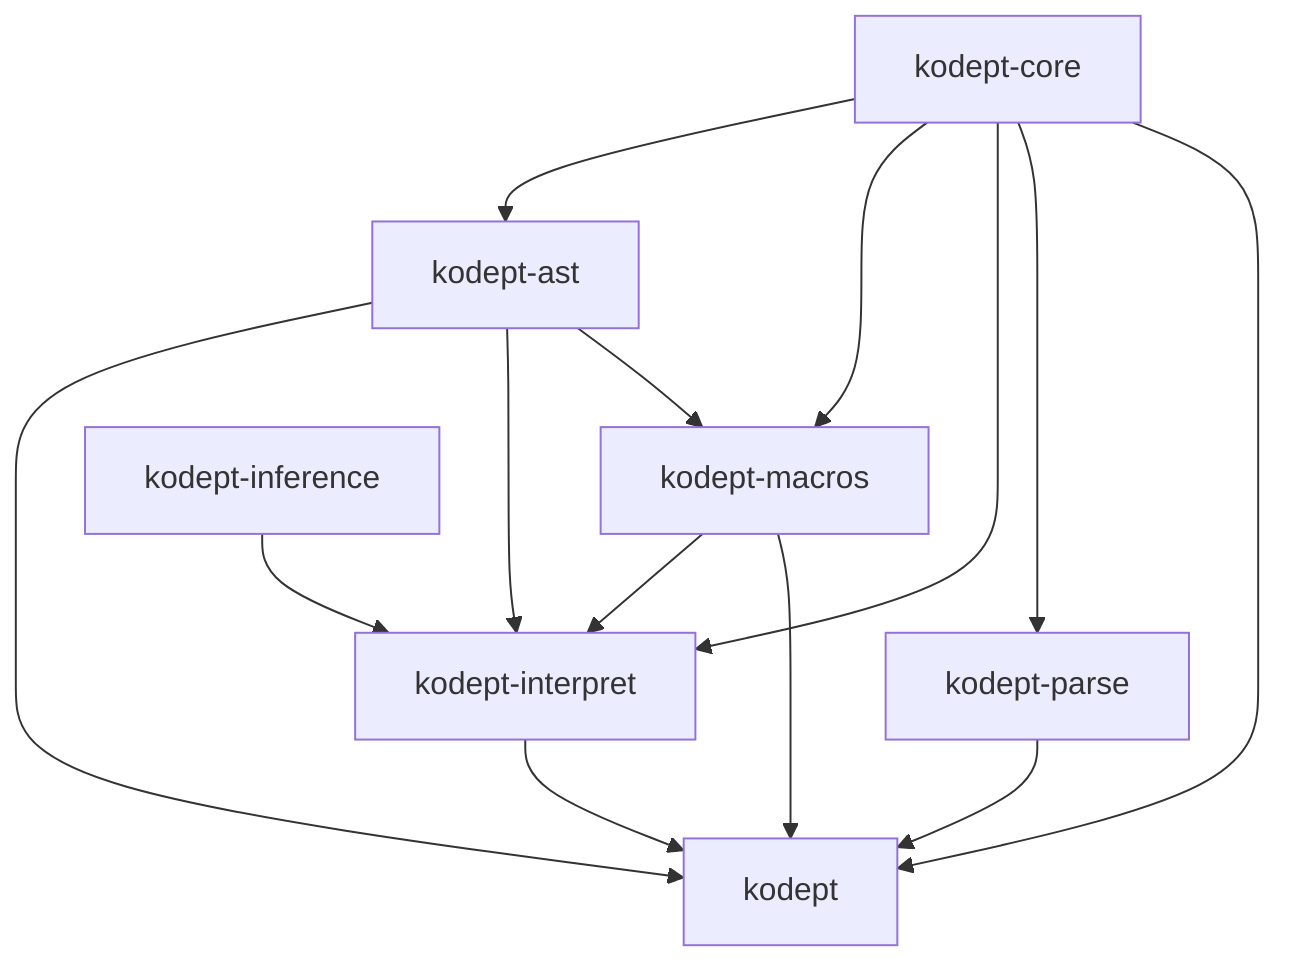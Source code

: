 flowchart TD
;
    A[kodept-core];
    B[kodept-ast];
    C[kodept-parse];
    D[kodept-macros];
    E[kodept-inference];
    F[kodept-interpret];
    G[kodept];
    A --> B;
    A --> D;
    A --> F;
    A --> C;
    A --> G;
    B --> G;
    B --> F;
    B --> D;
    C --> G;
    D --> F;
    D --> G;
    E --> F;
    F --> G;